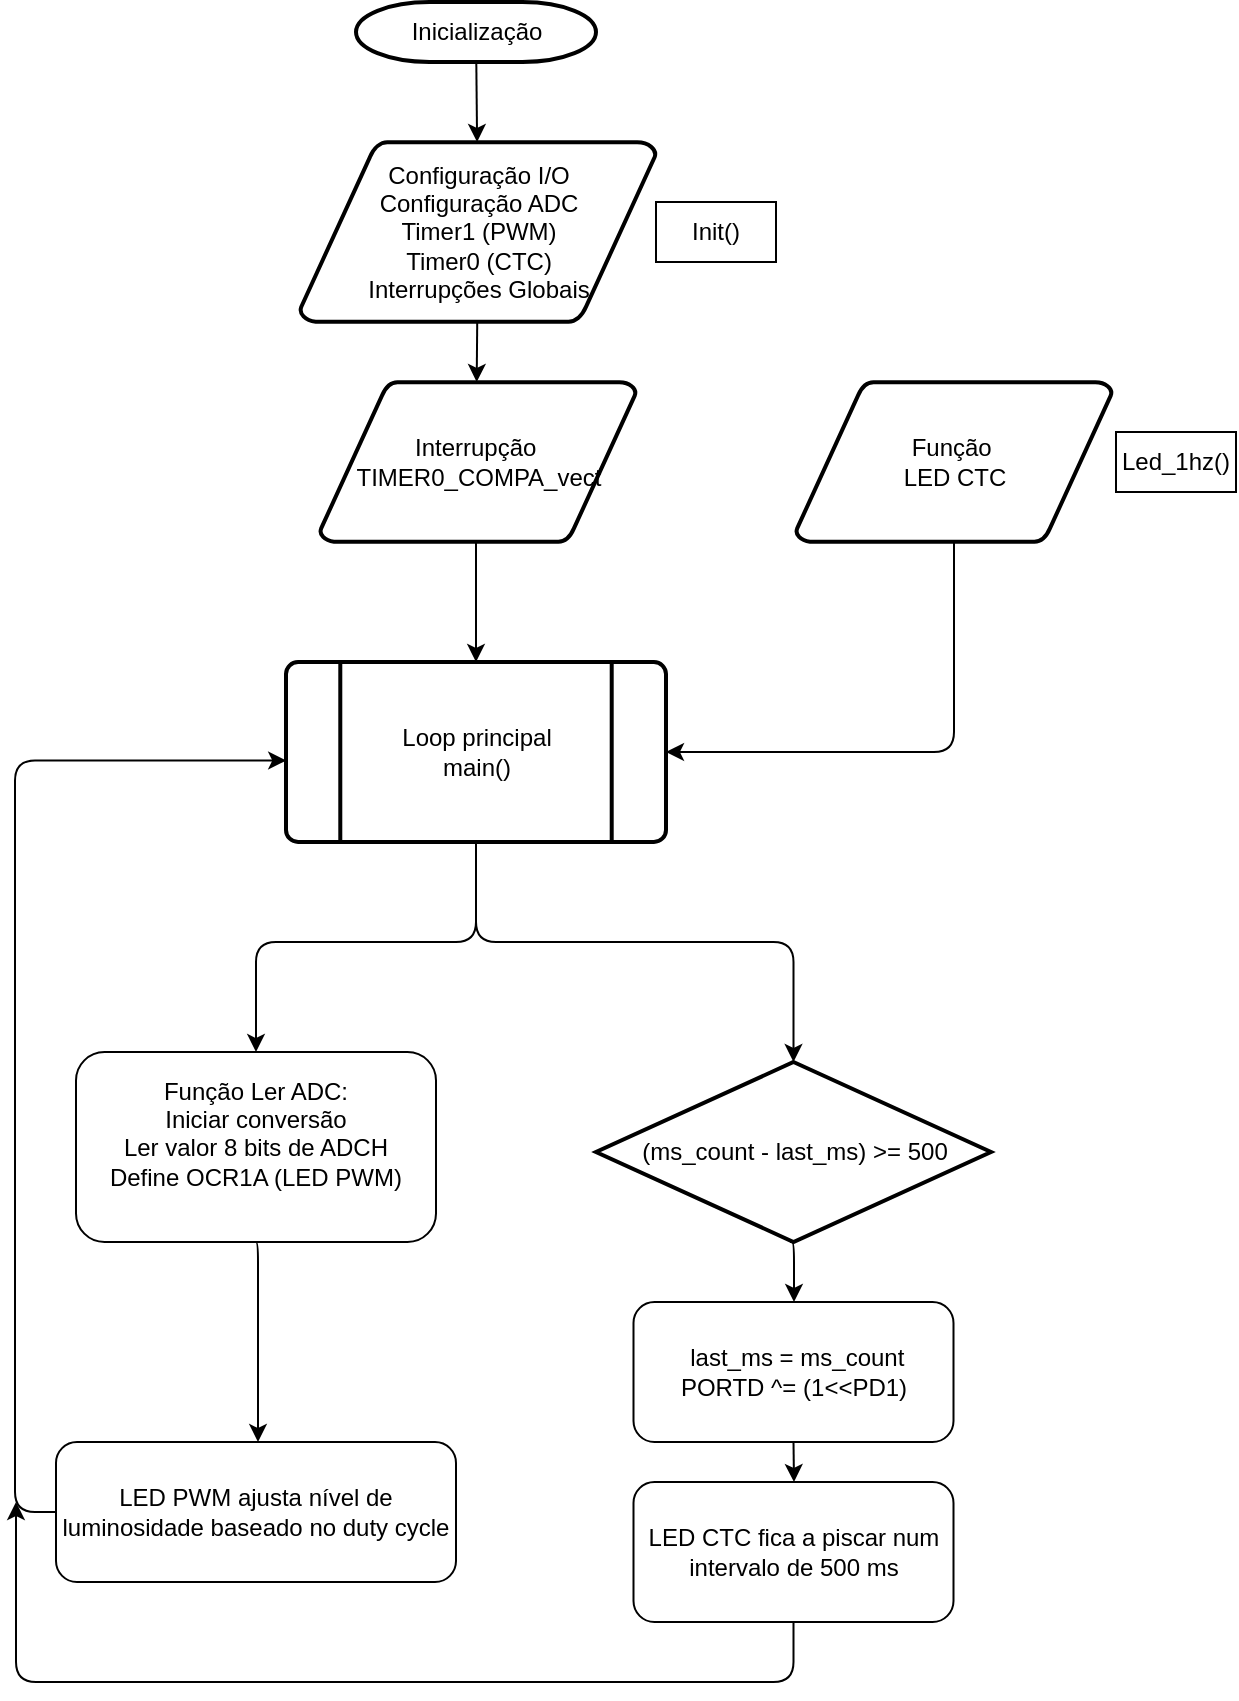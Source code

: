<mxfile version="28.2.5">
  <diagram id="6a731a19-8d31-9384-78a2-239565b7b9f0" name="Page-1">
    <mxGraphModel dx="2070" dy="764" grid="1" gridSize="10" guides="1" tooltips="1" connect="1" arrows="1" fold="1" page="1" pageScale="1" pageWidth="1000" pageHeight="1169" background="none" math="0" shadow="0">
      <root>
        <mxCell id="0" />
        <mxCell id="1" parent="0" />
        <mxCell id="2" value="Inicialização" style="shape=mxgraph.flowchart.terminator;strokeWidth=2;gradientColor=none;gradientDirection=north;fontStyle=0;html=1;rounded=1;strokeColor=light-dark(#000000,#000000);" parent="1" vertex="1">
          <mxGeometry x="260" y="60" width="120" height="30" as="geometry" />
        </mxCell>
        <mxCell id="3" value="&lt;div&gt;&lt;font&gt;Configuração I/O&lt;/font&gt;&lt;/div&gt;&lt;div&gt;&lt;font&gt;Configuração ADC&lt;/font&gt;&lt;/div&gt;&lt;div&gt;&lt;font&gt;Timer1 (PWM)&lt;/font&gt;&lt;/div&gt;&lt;div&gt;&lt;font&gt;Timer0 (CTC)&lt;/font&gt;&lt;/div&gt;&lt;div&gt;&lt;font&gt;Interrupções Globais&lt;/font&gt;&lt;/div&gt;" style="shape=mxgraph.flowchart.data;strokeWidth=2;gradientColor=none;gradientDirection=north;fontStyle=0;html=1;rounded=1;strokeColor=light-dark(#000000,#000000);" parent="1" vertex="1">
          <mxGeometry x="232" y="130" width="178" height="90" as="geometry" />
        </mxCell>
        <mxCell id="7" style="fontStyle=1;strokeColor=light-dark(#000000,#000000);strokeWidth=1;html=1;rounded=1;" parent="1" source="2" target="3" edge="1">
          <mxGeometry relative="1" as="geometry" />
        </mxCell>
        <mxCell id="8" style="fontStyle=1;strokeColor=light-dark(#000000,#000000);strokeWidth=1;html=1;rounded=1;" parent="1" source="3" edge="1">
          <mxGeometry relative="1" as="geometry">
            <mxPoint x="320.348" y="250" as="targetPoint" />
          </mxGeometry>
        </mxCell>
        <mxCell id="9" style="entryX=0.5;entryY=0;entryPerimeter=0;fontStyle=1;strokeColor=light-dark(#000000,#000000);strokeWidth=1;html=1;rounded=1;" parent="1" edge="1">
          <mxGeometry relative="1" as="geometry">
            <mxPoint x="320" y="330" as="sourcePoint" />
            <mxPoint x="320" y="390" as="targetPoint" />
          </mxGeometry>
        </mxCell>
        <mxCell id="10" value="" style="edgeStyle=elbowEdgeStyle;elbow=horizontal;entryX=1;entryY=0.5;entryPerimeter=0;exitX=0.5;exitY=1;exitPerimeter=0;fontStyle=1;strokeColor=light-dark(#000000,#000000);strokeWidth=1;html=1;rounded=1;exitDx=0;exitDy=0;entryDx=0;entryDy=0;" parent="1" source="ykFcnmZwjKJVUsHRDh_f-69" target="18" edge="1">
          <mxGeometry x="381" y="28.5" width="100" height="100" as="geometry">
            <mxPoint x="550" y="404.79" as="sourcePoint" />
            <mxPoint x="726" y="360.0" as="targetPoint" />
            <Array as="points">
              <mxPoint x="559" y="390" />
            </Array>
          </mxGeometry>
        </mxCell>
        <mxCell id="12" value="" style="edgeStyle=elbowEdgeStyle;elbow=vertical;fontColor=#001933;fontStyle=1;strokeWidth=1;html=1;rounded=1;entryX=0.5;entryY=0;entryDx=0;entryDy=0;exitX=0.5;exitY=1;exitDx=0;exitDy=0;exitPerimeter=0;strokeColor=light-dark(#000000,#000000);" parent="1" source="18" target="ykFcnmZwjKJVUsHRDh_f-72" edge="1">
          <mxGeometry width="100" height="100" as="geometry">
            <mxPoint x="300" y="530" as="sourcePoint" />
            <mxPoint x="320" y="630" as="targetPoint" />
            <Array as="points">
              <mxPoint x="270" y="530" />
            </Array>
          </mxGeometry>
        </mxCell>
        <mxCell id="13" value="&lt;div&gt;Interrupção&amp;nbsp;&lt;/div&gt;&lt;div&gt;TIMER0_COMPA_vect&lt;/div&gt;" style="shape=mxgraph.flowchart.data;strokeWidth=2;gradientColor=none;gradientDirection=north;fontStyle=0;html=1;rounded=1;strokeColor=light-dark(#000000,#000000);" parent="1" vertex="1">
          <mxGeometry x="242" y="250" width="158" height="80" as="geometry" />
        </mxCell>
        <mxCell id="18" value="&lt;div&gt;Loop principal&lt;/div&gt;&lt;div&gt;main()&lt;/div&gt;" style="shape=mxgraph.flowchart.predefined_process;strokeWidth=2;gradientColor=none;gradientDirection=north;fontStyle=0;html=1;rounded=1;strokeColor=light-dark(#000000,#000000);" parent="1" vertex="1">
          <mxGeometry x="225" y="390" width="190" height="90" as="geometry" />
        </mxCell>
        <mxCell id="30" value="" style="edgeStyle=elbowEdgeStyle;elbow=horizontal;exitX=0.5;exitY=1;exitPerimeter=0;fontStyle=1;strokeColor=light-dark(#000000,#000000);strokeWidth=1;html=1;rounded=1;exitDx=0;exitDy=0;entryX=0.5;entryY=0;entryDx=0;entryDy=0;" parent="1" edge="1" target="ykFcnmZwjKJVUsHRDh_f-80">
          <mxGeometry width="100" height="100" as="geometry">
            <mxPoint x="477" y="680" as="sourcePoint" />
            <mxPoint x="479" y="780" as="targetPoint" />
            <Array as="points">
              <mxPoint x="479" y="740" />
            </Array>
          </mxGeometry>
        </mxCell>
        <mxCell id="54" value="" style="edgeStyle=elbowEdgeStyle;elbow=horizontal;entryX=0.095;entryY=0.5;entryPerimeter=0;fontStyle=1;strokeColor=light-dark(#000000,#000000);strokeWidth=1;html=1;rounded=1;exitX=0;exitY=0.5;exitDx=0;exitDy=0;" parent="1" source="ykFcnmZwjKJVUsHRDh_f-78" edge="1">
          <mxGeometry width="100" height="100" as="geometry">
            <mxPoint x="210" y="1040" as="sourcePoint" />
            <mxPoint x="225.105" y="439.25" as="targetPoint" />
            <Array as="points">
              <mxPoint x="89.5" y="1119.25" />
            </Array>
          </mxGeometry>
        </mxCell>
        <mxCell id="ykFcnmZwjKJVUsHRDh_f-69" value="&lt;div&gt;Função&amp;nbsp;&lt;/div&gt;&lt;div&gt;LED CTC&lt;/div&gt;" style="shape=mxgraph.flowchart.data;strokeWidth=2;gradientColor=none;gradientDirection=north;fontStyle=0;html=1;rounded=1;strokeColor=light-dark(#000000,#000000);" parent="1" vertex="1">
          <mxGeometry x="480" y="250" width="158" height="80" as="geometry" />
        </mxCell>
        <mxCell id="ykFcnmZwjKJVUsHRDh_f-70" value="Init()" style="text;html=1;align=center;verticalAlign=middle;whiteSpace=wrap;rounded=0;strokeColor=light-dark(#000000,#000000);" parent="1" vertex="1">
          <mxGeometry x="410" y="160" width="60" height="30" as="geometry" />
        </mxCell>
        <mxCell id="ykFcnmZwjKJVUsHRDh_f-71" value="Led_1hz()" style="text;html=1;align=center;verticalAlign=middle;whiteSpace=wrap;rounded=0;strokeColor=light-dark(#000000,#000000);" parent="1" vertex="1">
          <mxGeometry x="640" y="275" width="60" height="30" as="geometry" />
        </mxCell>
        <mxCell id="ykFcnmZwjKJVUsHRDh_f-72" value="&lt;div&gt;Função Ler ADC:&lt;/div&gt;&lt;div&gt;Iniciar conversão&lt;/div&gt;&lt;div&gt;Ler valor 8 bits de ADCH&lt;/div&gt;&lt;div&gt;Define OCR1A (LED PWM)&lt;/div&gt;&lt;div&gt;&lt;br&gt;&lt;/div&gt;" style="rounded=1;whiteSpace=wrap;html=1;strokeColor=light-dark(#000000,#000000);" parent="1" vertex="1">
          <mxGeometry x="120" y="585" width="180" height="95" as="geometry" />
        </mxCell>
        <mxCell id="ykFcnmZwjKJVUsHRDh_f-75" value="" style="edgeStyle=elbowEdgeStyle;elbow=vertical;fontColor=#001933;fontStyle=1;strokeColor=light-dark(#000000,#000000);strokeWidth=1;html=1;rounded=1;entryX=0.5;entryY=0;entryDx=0;entryDy=0;entryPerimeter=0;" parent="1" target="ykFcnmZwjKJVUsHRDh_f-77" edge="1">
          <mxGeometry width="100" height="100" as="geometry">
            <mxPoint x="320" y="480" as="sourcePoint" />
            <mxPoint x="450" y="580" as="targetPoint" />
            <Array as="points">
              <mxPoint x="400" y="530" />
            </Array>
          </mxGeometry>
        </mxCell>
        <mxCell id="ykFcnmZwjKJVUsHRDh_f-77" value="(ms_count - last_ms) &amp;gt;= 500" style="shape=mxgraph.flowchart.decision;strokeWidth=2;gradientColor=none;gradientDirection=north;fontStyle=0;html=1;rounded=1;strokeColor=light-dark(#000000,#000000);" parent="1" vertex="1">
          <mxGeometry x="380" y="590" width="197.5" height="90" as="geometry" />
        </mxCell>
        <mxCell id="ykFcnmZwjKJVUsHRDh_f-78" value="LED PWM ajusta nível de luminosidade baseado no duty cycle" style="rounded=1;whiteSpace=wrap;html=1;strokeColor=light-dark(#000000,#000000);" parent="1" vertex="1">
          <mxGeometry x="110" y="780" width="200" height="70" as="geometry" />
        </mxCell>
        <mxCell id="ykFcnmZwjKJVUsHRDh_f-79" value="" style="edgeStyle=elbowEdgeStyle;elbow=horizontal;exitX=0.5;exitY=1;exitPerimeter=0;fontStyle=1;strokeColor=light-dark(#000000,#000000);strokeWidth=1;html=1;rounded=1;exitDx=0;exitDy=0;" parent="1" edge="1">
          <mxGeometry width="100" height="100" as="geometry">
            <mxPoint x="209" y="680" as="sourcePoint" />
            <mxPoint x="211" y="780" as="targetPoint" />
            <Array as="points">
              <mxPoint x="211" y="740" />
            </Array>
          </mxGeometry>
        </mxCell>
        <mxCell id="ykFcnmZwjKJVUsHRDh_f-80" value="&lt;div&gt;&amp;nbsp;last_ms = ms_count&lt;/div&gt;&lt;div&gt;PORTD ^= (1&amp;lt;&amp;lt;PD1)&lt;/div&gt;" style="rounded=1;whiteSpace=wrap;html=1;strokeColor=light-dark(#000000,#000000);" parent="1" vertex="1">
          <mxGeometry x="398.75" y="710" width="160" height="70" as="geometry" />
        </mxCell>
        <mxCell id="ykFcnmZwjKJVUsHRDh_f-83" value="" style="edgeStyle=elbowEdgeStyle;elbow=vertical;fontColor=#001933;fontStyle=1;strokeColor=light-dark(#000000,#000000);strokeWidth=1;html=1;rounded=1;exitX=0.5;exitY=1;exitDx=0;exitDy=0;" parent="1" edge="1" source="n5T4TJ1JolGwE-s8a_RT-54">
          <mxGeometry width="100" height="100" as="geometry">
            <mxPoint x="479" y="870" as="sourcePoint" />
            <mxPoint x="90" y="810" as="targetPoint" />
            <Array as="points">
              <mxPoint x="559" y="900" />
            </Array>
          </mxGeometry>
        </mxCell>
        <mxCell id="n5T4TJ1JolGwE-s8a_RT-54" value="LED CTC fica a piscar num intervalo de 500 ms" style="rounded=1;whiteSpace=wrap;html=1;strokeColor=light-dark(#000000,#000000);" vertex="1" parent="1">
          <mxGeometry x="398.75" y="800" width="160" height="70" as="geometry" />
        </mxCell>
        <mxCell id="n5T4TJ1JolGwE-s8a_RT-55" value="" style="edgeStyle=elbowEdgeStyle;elbow=horizontal;exitX=0.5;exitY=1;fontStyle=1;strokeColor=light-dark(#000000,#000000);strokeWidth=1;html=1;rounded=1;exitDx=0;exitDy=0;entryX=0.5;entryY=0;entryDx=0;entryDy=0;" edge="1" parent="1" source="ykFcnmZwjKJVUsHRDh_f-80" target="n5T4TJ1JolGwE-s8a_RT-54">
          <mxGeometry width="100" height="100" as="geometry">
            <mxPoint x="477.75" y="770" as="sourcePoint" />
            <mxPoint x="479.75" y="800" as="targetPoint" />
            <Array as="points" />
          </mxGeometry>
        </mxCell>
      </root>
    </mxGraphModel>
  </diagram>
</mxfile>
